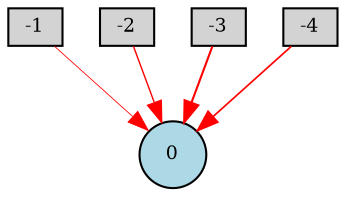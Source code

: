 digraph {
	node [fontsize=9 height=0.2 shape=circle width=0.2]
	-1 [fillcolor=lightgray shape=box style=filled]
	-2 [fillcolor=lightgray shape=box style=filled]
	-3 [fillcolor=lightgray shape=box style=filled]
	-4 [fillcolor=lightgray shape=box style=filled]
	0 [fillcolor=lightblue style=filled]
	-1 -> 0 [color=red penwidth=0.3938806114921576 style=solid]
	-2 -> 0 [color=red penwidth=0.6731815636889739 style=solid]
	-3 -> 0 [color=red penwidth=0.9994420297080511 style=solid]
	-4 -> 0 [color=red penwidth=0.8125453397363432 style=solid]
}
